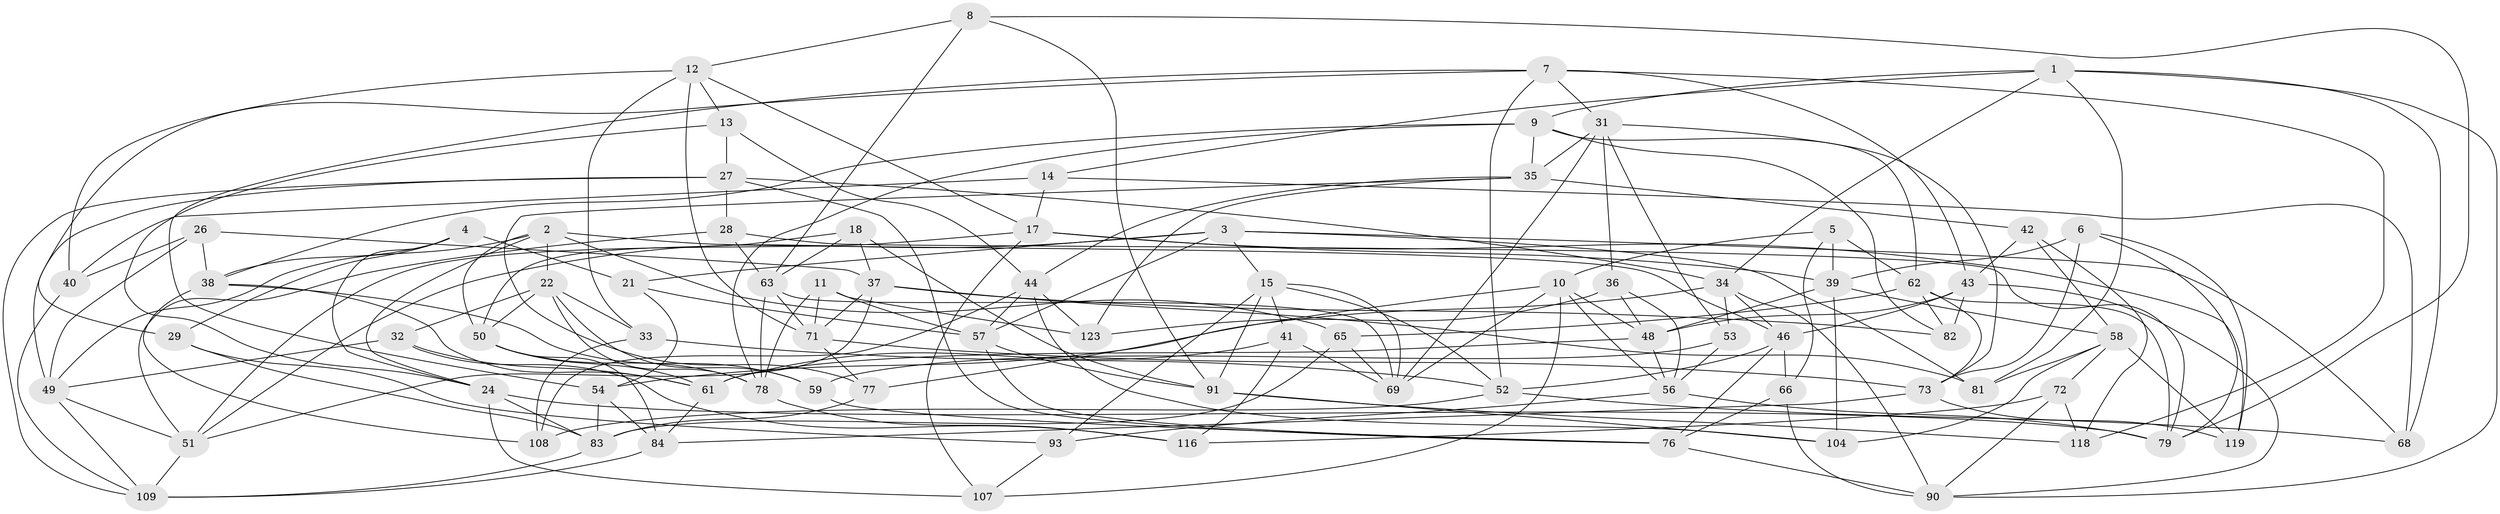 // original degree distribution, {4: 1.0}
// Generated by graph-tools (version 1.1) at 2025/42/03/06/25 10:42:17]
// undirected, 79 vertices, 201 edges
graph export_dot {
graph [start="1"]
  node [color=gray90,style=filled];
  1 [super="+30"];
  2 [super="+16"];
  3 [super="+92"];
  4;
  5;
  6;
  7 [super="+19"];
  8;
  9 [super="+23"];
  10 [super="+55"];
  11;
  12 [super="+47"];
  13;
  14;
  15 [super="+20"];
  17 [super="+25"];
  18;
  21;
  22 [super="+64"];
  24 [super="+114"];
  26;
  27 [super="+74"];
  28;
  29;
  31 [super="+75"];
  32;
  33;
  34 [super="+101"];
  35 [super="+45"];
  36;
  37 [super="+106"];
  38 [super="+112"];
  39 [super="+89"];
  40;
  41;
  42;
  43 [super="+110"];
  44 [super="+100"];
  46 [super="+67"];
  48 [super="+111"];
  49 [super="+121"];
  50 [super="+120"];
  51 [super="+85"];
  52 [super="+60"];
  53;
  54 [super="+113"];
  56 [super="+96"];
  57 [super="+105"];
  58 [super="+70"];
  59;
  61 [super="+95"];
  62 [super="+88"];
  63 [super="+86"];
  65;
  66;
  68;
  69 [super="+99"];
  71 [super="+97"];
  72;
  73 [super="+87"];
  76 [super="+80"];
  77;
  78 [super="+103"];
  79 [super="+98"];
  81;
  82;
  83 [super="+117"];
  84 [super="+102"];
  90 [super="+122"];
  91 [super="+94"];
  93;
  104;
  107;
  108;
  109 [super="+115"];
  116;
  118;
  119;
  123;
  1 -- 81;
  1 -- 9;
  1 -- 68;
  1 -- 90;
  1 -- 34;
  1 -- 14;
  2 -- 22;
  2 -- 65;
  2 -- 24;
  2 -- 49;
  2 -- 46;
  2 -- 50;
  3 -- 21;
  3 -- 15;
  3 -- 81;
  3 -- 68;
  3 -- 51;
  3 -- 57;
  4 -- 21;
  4 -- 29;
  4 -- 24;
  4 -- 38;
  5 -- 66;
  5 -- 10;
  5 -- 62;
  5 -- 39;
  6 -- 39;
  6 -- 79;
  6 -- 119;
  6 -- 73;
  7 -- 29;
  7 -- 43;
  7 -- 31;
  7 -- 118;
  7 -- 52;
  7 -- 54;
  8 -- 91;
  8 -- 79;
  8 -- 63;
  8 -- 12;
  9 -- 82;
  9 -- 78;
  9 -- 35;
  9 -- 38;
  9 -- 62;
  10 -- 77;
  10 -- 107;
  10 -- 56;
  10 -- 69;
  10 -- 48;
  11 -- 123;
  11 -- 57;
  11 -- 71;
  11 -- 78;
  12 -- 40;
  12 -- 71;
  12 -- 13;
  12 -- 33;
  12 -- 17;
  13 -- 27;
  13 -- 44;
  13 -- 24;
  14 -- 17;
  14 -- 68;
  14 -- 40;
  15 -- 91;
  15 -- 69;
  15 -- 41;
  15 -- 52;
  15 -- 93;
  17 -- 39;
  17 -- 107;
  17 -- 119;
  17 -- 51;
  18 -- 63;
  18 -- 37;
  18 -- 50;
  18 -- 91;
  21 -- 57;
  21 -- 54;
  22 -- 32;
  22 -- 78;
  22 -- 33;
  22 -- 59;
  22 -- 50;
  24 -- 83;
  24 -- 107;
  24 -- 79;
  26 -- 40;
  26 -- 38;
  26 -- 37;
  26 -- 49;
  27 -- 49;
  27 -- 34;
  27 -- 28;
  27 -- 109;
  27 -- 76;
  28 -- 63;
  28 -- 51;
  28 -- 79;
  29 -- 93;
  29 -- 83;
  31 -- 69;
  31 -- 36;
  31 -- 35;
  31 -- 73;
  31 -- 53;
  32 -- 61;
  32 -- 116;
  32 -- 49;
  33 -- 108;
  33 -- 52;
  34 -- 54;
  34 -- 90;
  34 -- 53;
  34 -- 46;
  35 -- 42;
  35 -- 77;
  35 -- 123;
  35 -- 44;
  36 -- 48;
  36 -- 123;
  36 -- 56;
  37 -- 51;
  37 -- 82;
  37 -- 81;
  37 -- 71;
  38 -- 108;
  38 -- 59;
  38 -- 61;
  39 -- 58;
  39 -- 48;
  39 -- 104;
  40 -- 109;
  41 -- 116;
  41 -- 69;
  41 -- 61;
  42 -- 118;
  42 -- 43;
  42 -- 58;
  43 -- 48;
  43 -- 90;
  43 -- 46;
  43 -- 82;
  44 -- 104;
  44 -- 108;
  44 -- 123;
  44 -- 57;
  46 -- 66;
  46 -- 52;
  46 -- 76;
  48 -- 56;
  48 -- 61;
  49 -- 51;
  49 -- 109;
  50 -- 84;
  50 -- 78;
  50 -- 61;
  51 -- 109;
  52 -- 108;
  52 -- 68;
  53 -- 56;
  53 -- 59;
  54 -- 83;
  54 -- 84 [weight=2];
  56 -- 93;
  56 -- 79;
  57 -- 76;
  57 -- 91;
  58 -- 104;
  58 -- 119;
  58 -- 72;
  58 -- 81;
  59 -- 76;
  61 -- 84;
  62 -- 82;
  62 -- 73;
  62 -- 65;
  62 -- 79;
  63 -- 78;
  63 -- 69;
  63 -- 71;
  65 -- 83;
  65 -- 69;
  66 -- 76;
  66 -- 90;
  71 -- 73;
  71 -- 77;
  72 -- 116;
  72 -- 118;
  72 -- 90;
  73 -- 119;
  73 -- 84;
  76 -- 90;
  77 -- 83;
  78 -- 116;
  83 -- 109;
  84 -- 109;
  91 -- 104;
  91 -- 118;
  93 -- 107;
}
